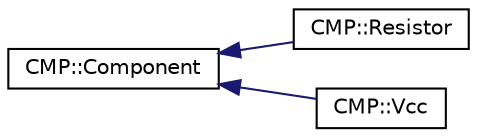 digraph "Graphical Class Hierarchy"
{
 // LATEX_PDF_SIZE
  edge [fontname="Helvetica",fontsize="10",labelfontname="Helvetica",labelfontsize="10"];
  node [fontname="Helvetica",fontsize="10",shape=record];
  rankdir="LR";
  Node0 [label="CMP::Component",height=0.2,width=0.4,color="black", fillcolor="white", style="filled",URL="$class_c_m_p_1_1_component.html",tooltip=" "];
  Node0 -> Node1 [dir="back",color="midnightblue",fontsize="10",style="solid",fontname="Helvetica"];
  Node1 [label="CMP::Resistor",height=0.2,width=0.4,color="black", fillcolor="white", style="filled",URL="$class_c_m_p_1_1_resistor.html",tooltip=" "];
  Node0 -> Node2 [dir="back",color="midnightblue",fontsize="10",style="solid",fontname="Helvetica"];
  Node2 [label="CMP::Vcc",height=0.2,width=0.4,color="black", fillcolor="white", style="filled",URL="$class_c_m_p_1_1_vcc.html",tooltip=" "];
}
